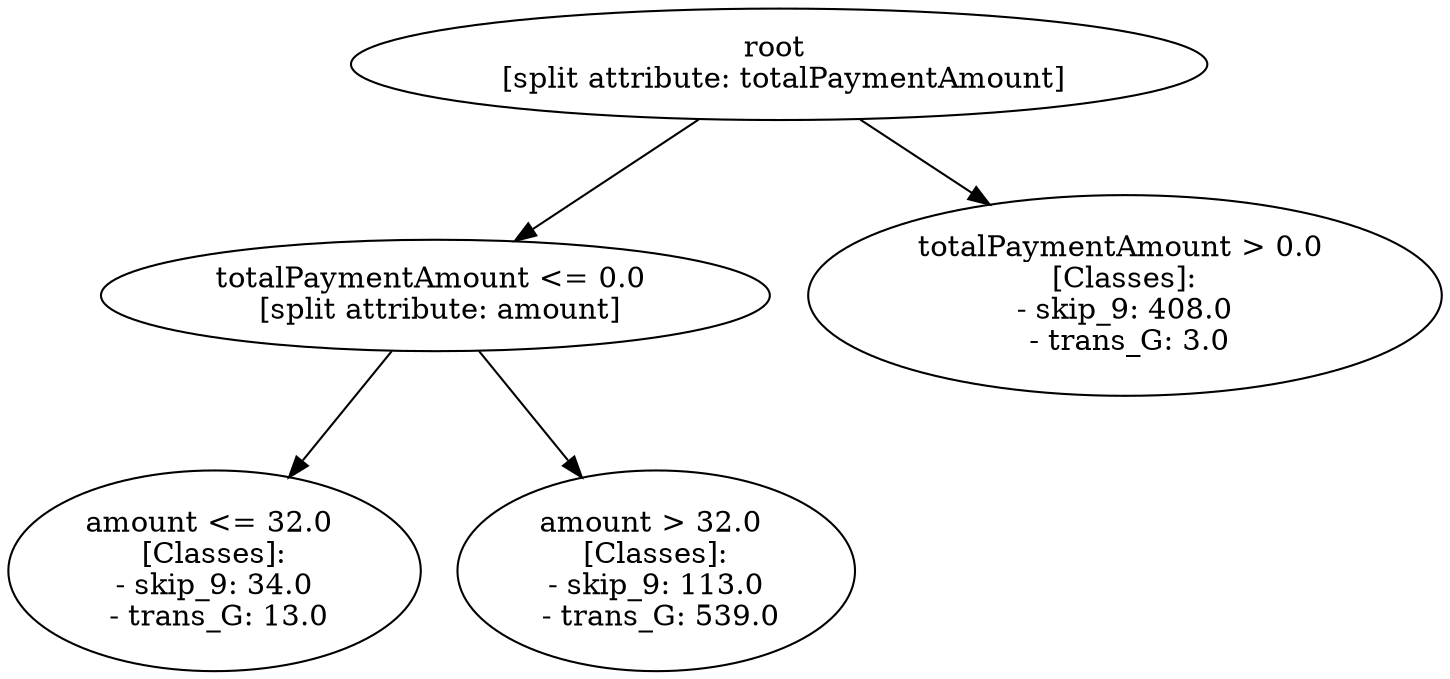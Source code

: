 // Road_Traffic_Fine_Management_Process-p_13-4
digraph "Road_Traffic_Fine_Management_Process-p_13-4" {
	"08623cce-0bf9-4bc2-9726-1e2d9546fa4a" [label="root 
 [split attribute: totalPaymentAmount]"]
	"8170e287-5989-4489-ab4a-f82b887afbf0" [label="totalPaymentAmount <= 0.0 
 [split attribute: amount]"]
	"08623cce-0bf9-4bc2-9726-1e2d9546fa4a" -> "8170e287-5989-4489-ab4a-f82b887afbf0"
	"f560c961-8aa1-4b3d-869f-49c192f739f5" [label="amount <= 32.0 
 [Classes]: 
 - skip_9: 34.0 
 - trans_G: 13.0"]
	"8170e287-5989-4489-ab4a-f82b887afbf0" -> "f560c961-8aa1-4b3d-869f-49c192f739f5"
	"ebdf00bc-064d-44e3-8f51-63893348deb9" [label="amount > 32.0 
 [Classes]: 
 - skip_9: 113.0 
 - trans_G: 539.0"]
	"8170e287-5989-4489-ab4a-f82b887afbf0" -> "ebdf00bc-064d-44e3-8f51-63893348deb9"
	"1bf8dc39-876e-4149-a272-d60217a10fd5" [label="totalPaymentAmount > 0.0 
 [Classes]: 
 - skip_9: 408.0 
 - trans_G: 3.0"]
	"08623cce-0bf9-4bc2-9726-1e2d9546fa4a" -> "1bf8dc39-876e-4149-a272-d60217a10fd5"
}
